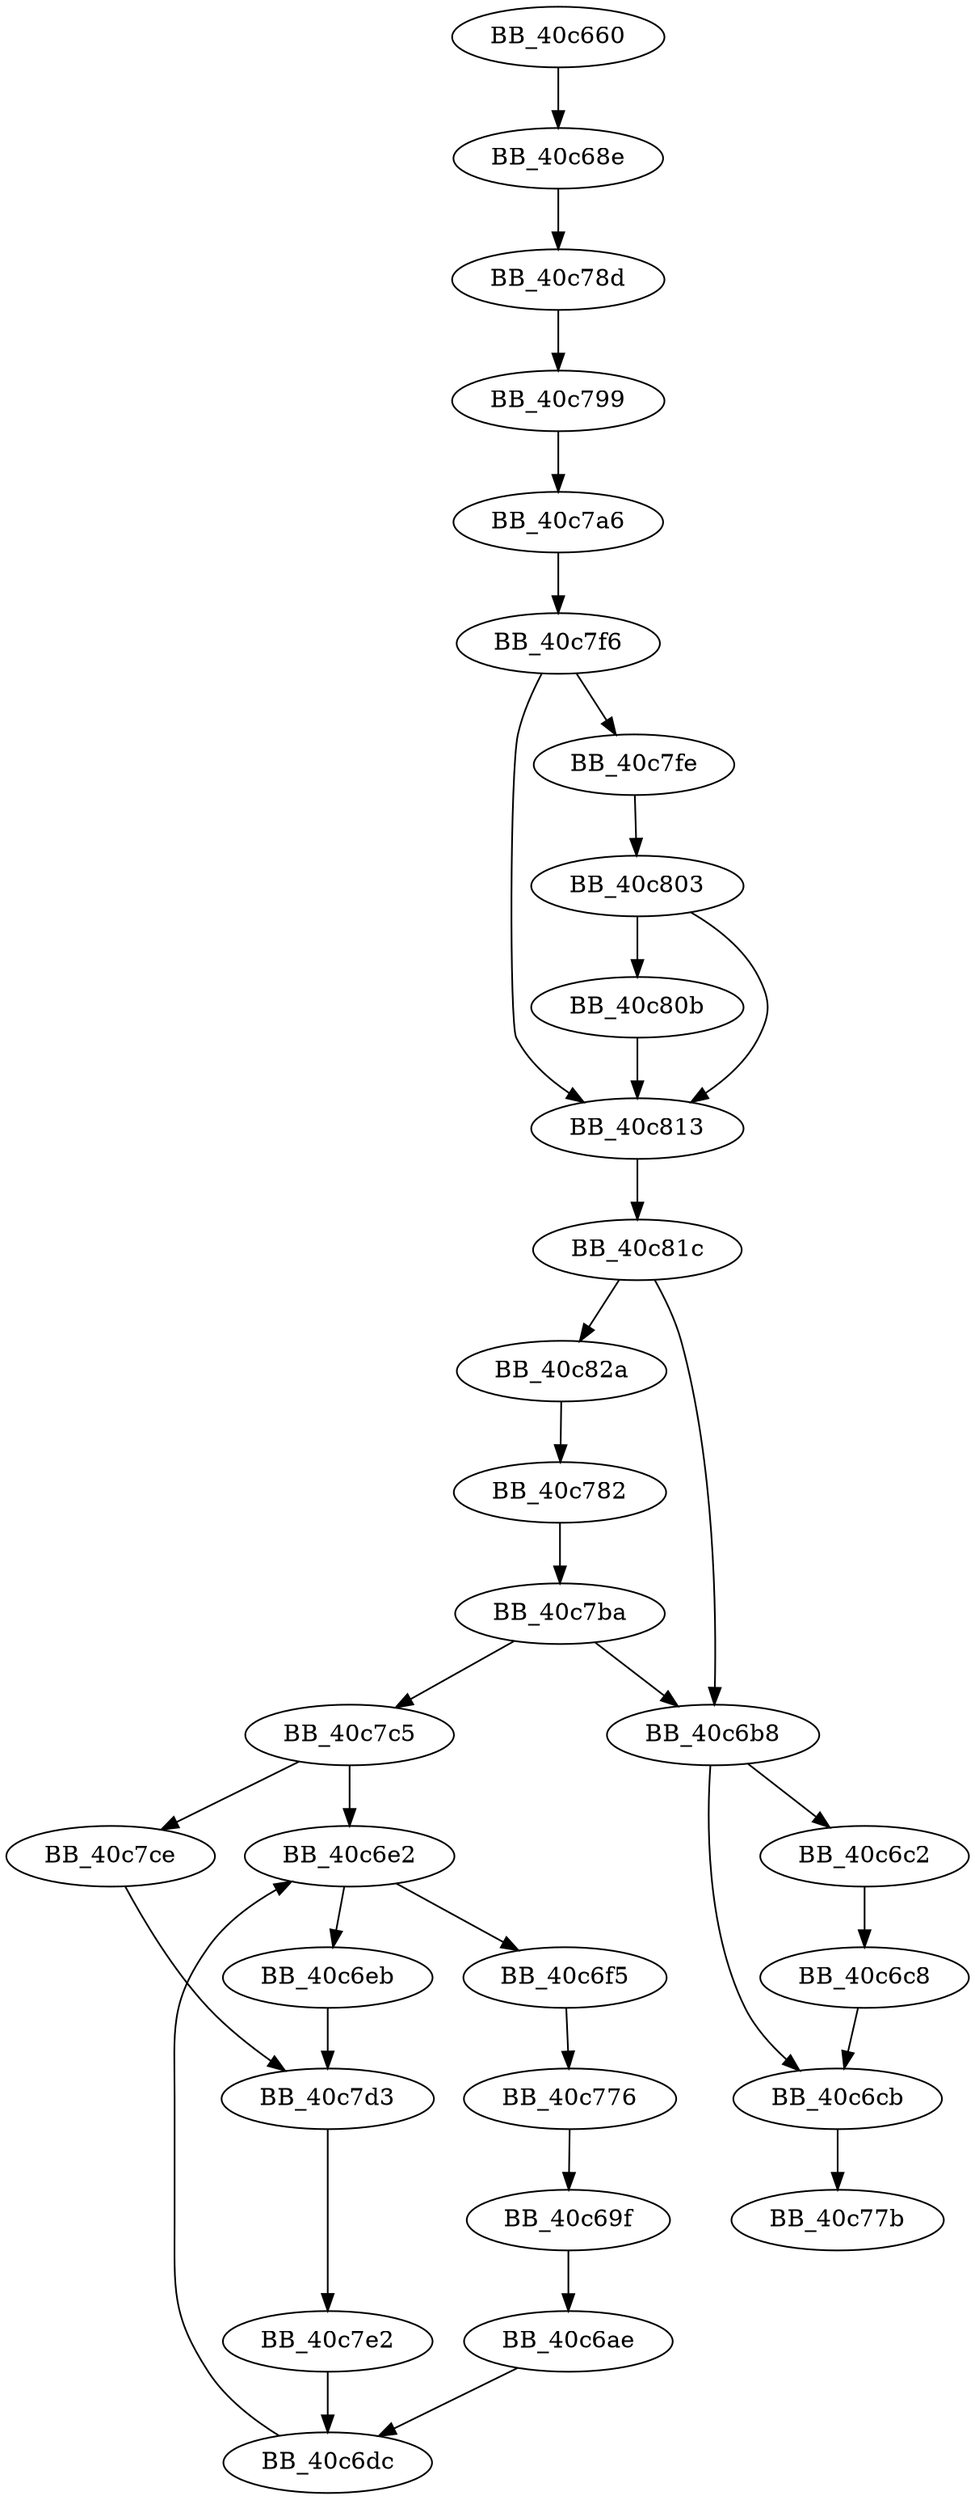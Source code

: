 DiGraph sub_40C660{
BB_40c660->BB_40c68e
BB_40c68e->BB_40c78d
BB_40c69f->BB_40c6ae
BB_40c6ae->BB_40c6dc
BB_40c6b8->BB_40c6c2
BB_40c6b8->BB_40c6cb
BB_40c6c2->BB_40c6c8
BB_40c6c8->BB_40c6cb
BB_40c6cb->BB_40c77b
BB_40c6dc->BB_40c6e2
BB_40c6e2->BB_40c6eb
BB_40c6e2->BB_40c6f5
BB_40c6eb->BB_40c7d3
BB_40c6f5->BB_40c776
BB_40c776->BB_40c69f
BB_40c782->BB_40c7ba
BB_40c78d->BB_40c799
BB_40c799->BB_40c7a6
BB_40c7a6->BB_40c7f6
BB_40c7ba->BB_40c6b8
BB_40c7ba->BB_40c7c5
BB_40c7c5->BB_40c6e2
BB_40c7c5->BB_40c7ce
BB_40c7ce->BB_40c7d3
BB_40c7d3->BB_40c7e2
BB_40c7e2->BB_40c6dc
BB_40c7f6->BB_40c7fe
BB_40c7f6->BB_40c813
BB_40c7fe->BB_40c803
BB_40c803->BB_40c80b
BB_40c803->BB_40c813
BB_40c80b->BB_40c813
BB_40c813->BB_40c81c
BB_40c81c->BB_40c6b8
BB_40c81c->BB_40c82a
BB_40c82a->BB_40c782
}
